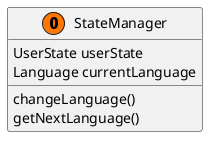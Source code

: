 @startuml
'https://plantuml.com/class-diagram

class StateManager << (O, #FF7700) >> {
UserState userState
Language currentLanguage
changeLanguage()
getNextLanguage()
}

@enduml